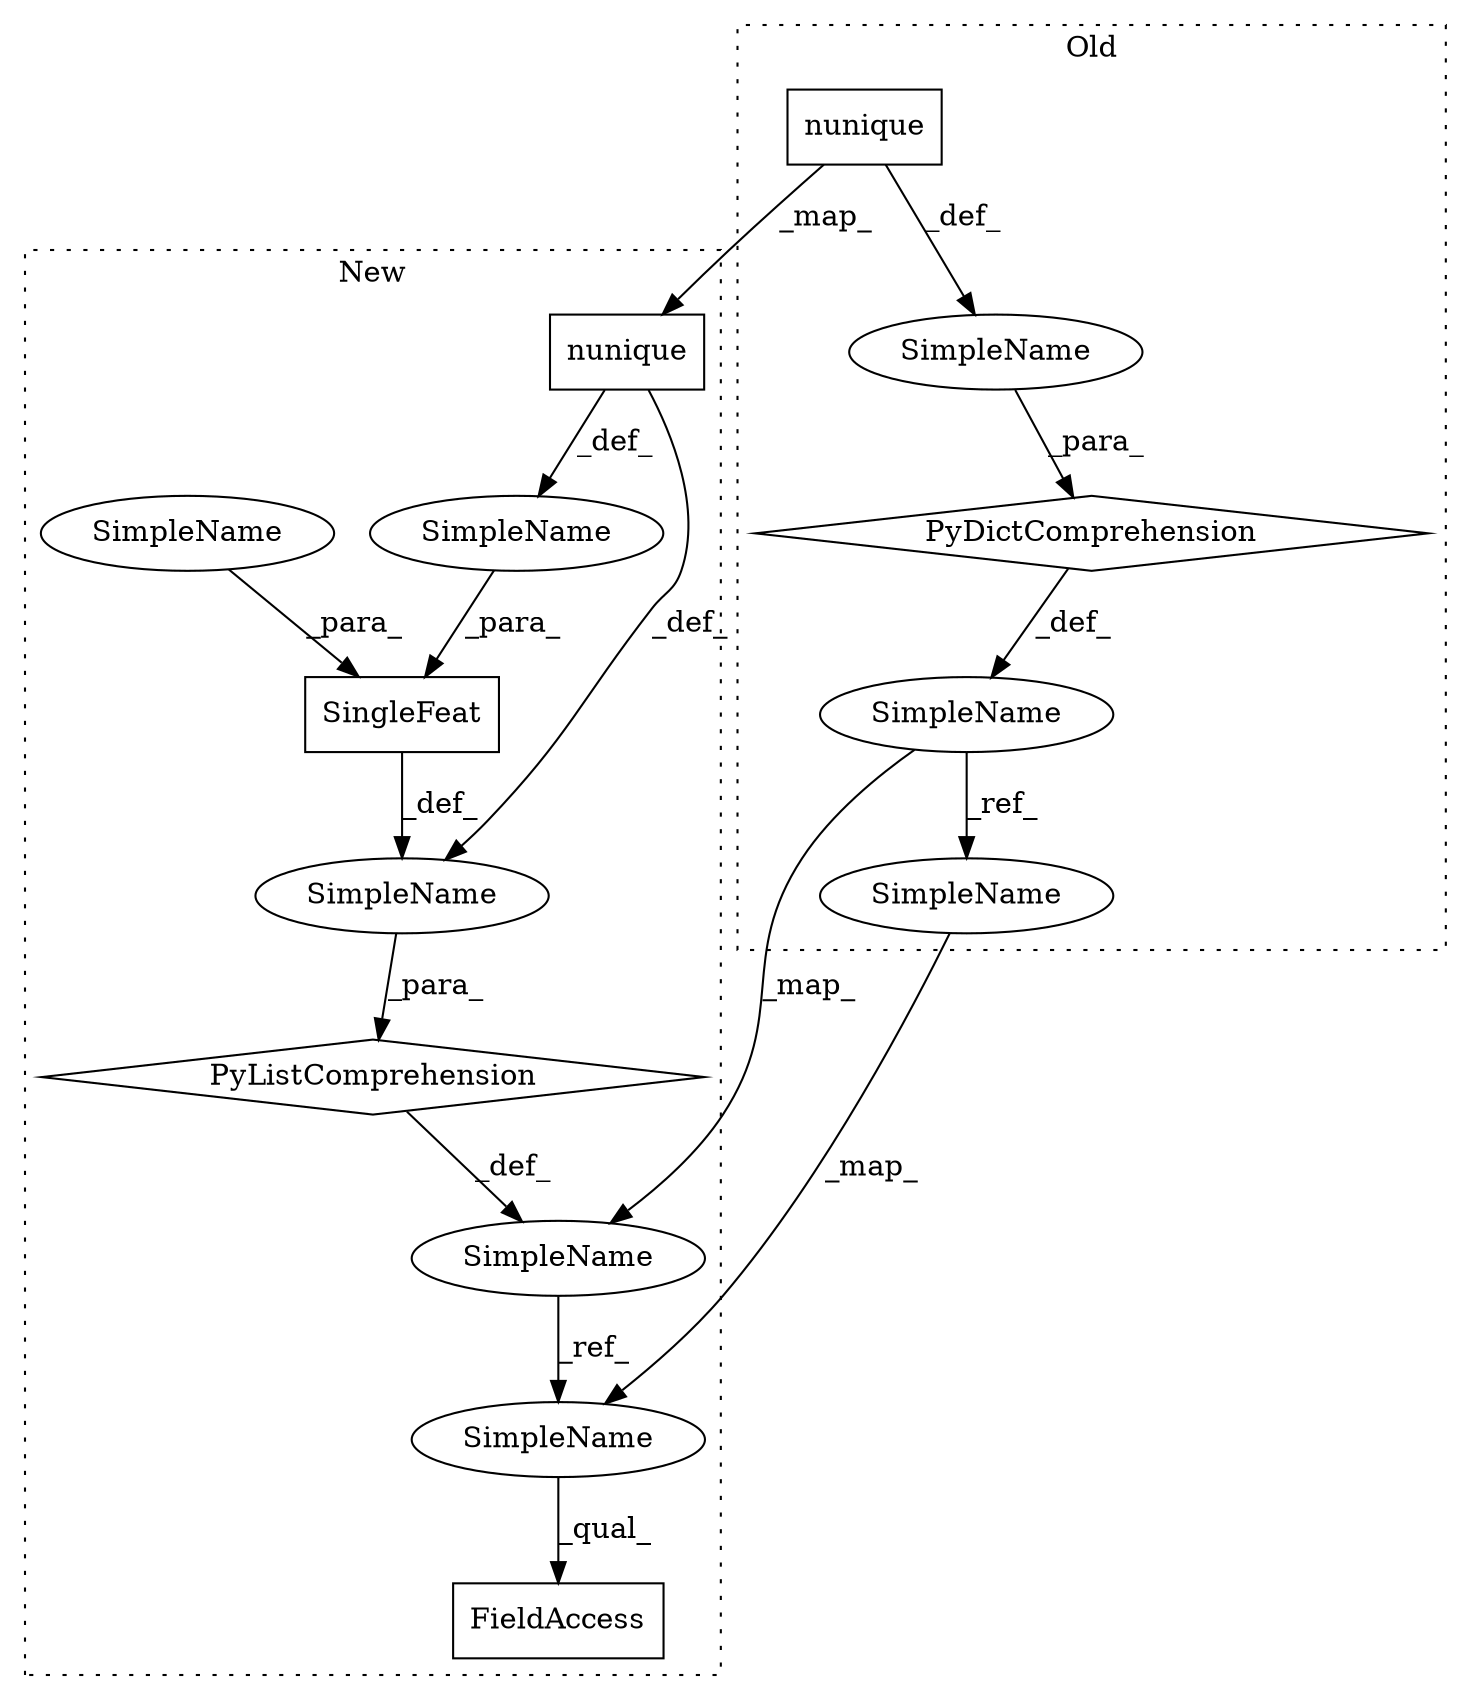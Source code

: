 digraph G {
subgraph cluster0 {
1 [label="nunique" a="32" s="1530" l="9" shape="box"];
4 [label="SimpleName" a="42" s="2185" l="4" shape="ellipse"];
10 [label="SimpleName" a="42" s="" l="" shape="ellipse"];
11 [label="PyDictComprehension" a="110" s="1510" l="138" shape="diamond"];
14 [label="SimpleName" a="42" s="2103" l="4" shape="ellipse"];
label = "Old";
style="dotted";
}
subgraph cluster1 {
2 [label="nunique" a="32" s="1733" l="9" shape="box"];
3 [label="SimpleName" a="42" s="2629" l="4" shape="ellipse"];
5 [label="FieldAccess" a="22" s="2489" l="9" shape="box"];
6 [label="SimpleName" a="42" s="" l="" shape="ellipse"];
7 [label="SingleFeat" a="32" s="1706,1742" l="11,1" shape="box"];
8 [label="SimpleName" a="42" s="" l="" shape="ellipse"];
9 [label="PyListComprehension" a="109" s="1706" l="146" shape="diamond"];
12 [label="SimpleName" a="42" s="2489" l="4" shape="ellipse"];
13 [label="SimpleName" a="42" s="1717" l="4" shape="ellipse"];
label = "New";
style="dotted";
}
1 -> 10 [label="_def_"];
1 -> 2 [label="_map_"];
2 -> 6 [label="_def_"];
2 -> 8 [label="_def_"];
3 -> 12 [label="_ref_"];
4 -> 3 [label="_map_"];
4 -> 14 [label="_ref_"];
6 -> 7 [label="_para_"];
7 -> 8 [label="_def_"];
8 -> 9 [label="_para_"];
9 -> 3 [label="_def_"];
10 -> 11 [label="_para_"];
11 -> 4 [label="_def_"];
12 -> 5 [label="_qual_"];
13 -> 7 [label="_para_"];
14 -> 12 [label="_map_"];
}
